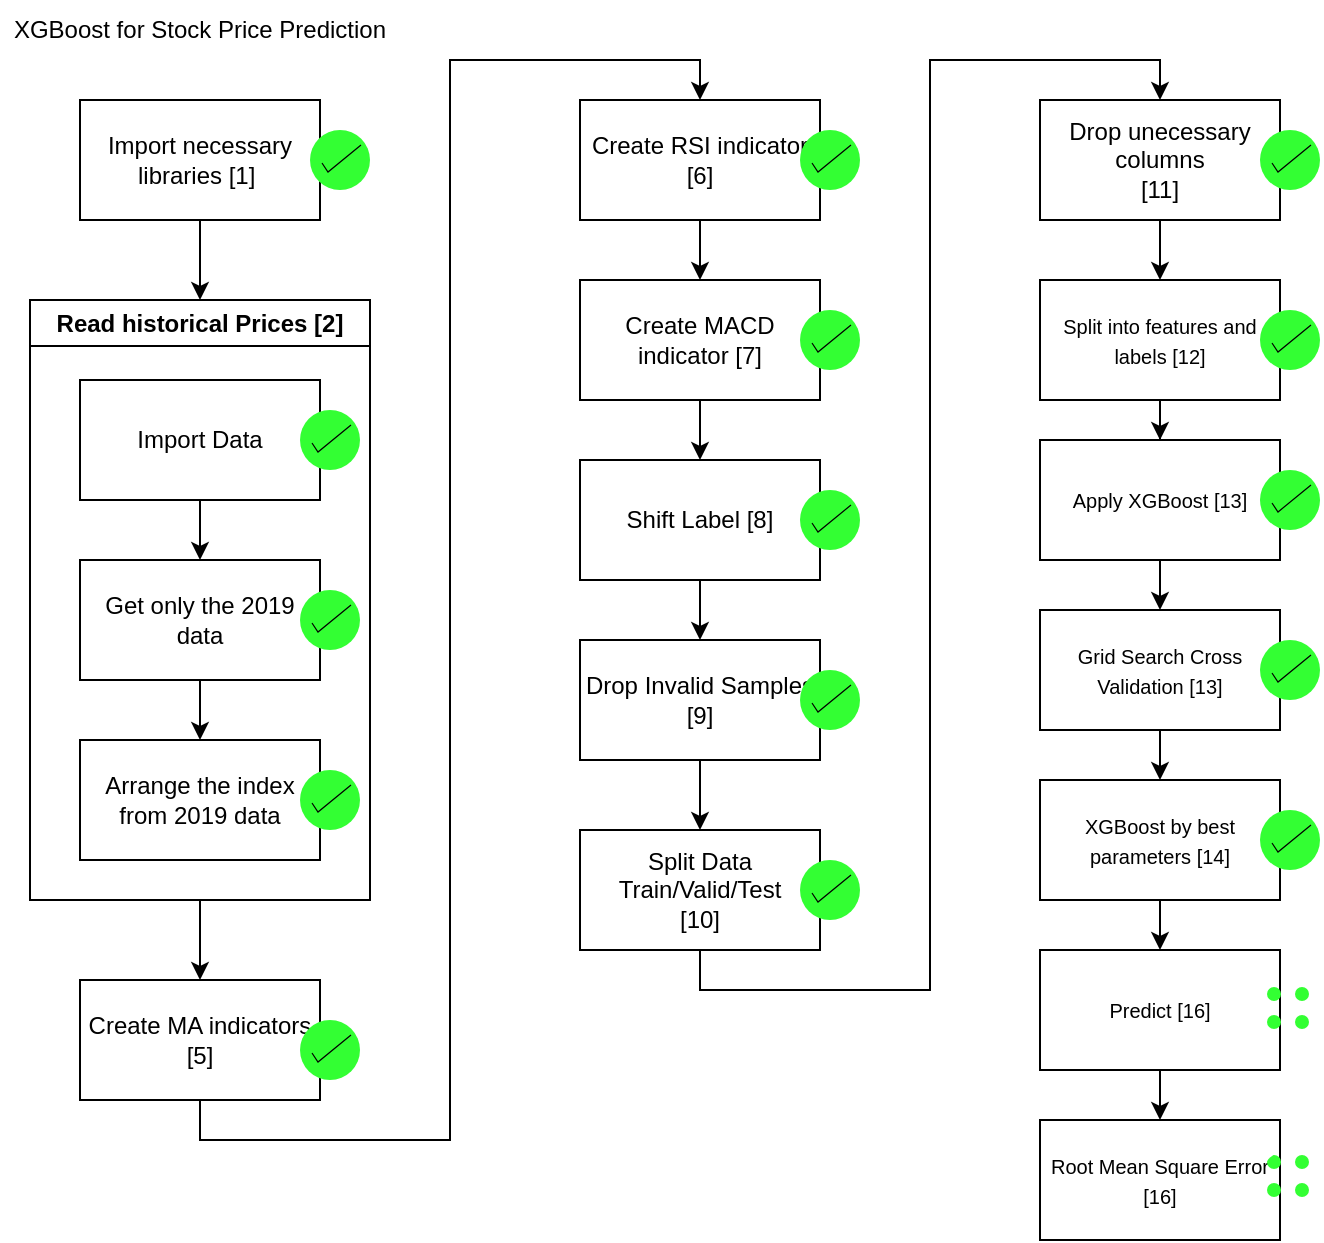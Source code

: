 <mxfile version="20.7.4" type="device" pages="2"><diagram id="gmq6lWl3ugfJKE0xBw8H" name="Full Process"><mxGraphModel dx="497" dy="906" grid="1" gridSize="10" guides="1" tooltips="1" connect="1" arrows="1" fold="1" page="1" pageScale="1" pageWidth="1400" pageHeight="850" math="0" shadow="0"><root><mxCell id="0"/><mxCell id="1" parent="0"/><mxCell id="wt45lhafyj00GfXWhug7-1" value="XGBoost for Stock Price Prediction" style="text;html=1;strokeColor=none;fillColor=none;align=center;verticalAlign=middle;whiteSpace=wrap;rounded=0;" parent="1" vertex="1"><mxGeometry x="10" y="10" width="200" height="30" as="geometry"/></mxCell><mxCell id="wt45lhafyj00GfXWhug7-28" style="edgeStyle=orthogonalEdgeStyle;rounded=0;orthogonalLoop=1;jettySize=auto;html=1;exitX=0.5;exitY=1;exitDx=0;exitDy=0;entryX=0.5;entryY=0;entryDx=0;entryDy=0;entryPerimeter=0;" parent="1" source="wt45lhafyj00GfXWhug7-2" target="wt45lhafyj00GfXWhug7-20" edge="1"><mxGeometry relative="1" as="geometry"/></mxCell><mxCell id="wt45lhafyj00GfXWhug7-2" value="Read historical Prices [2]" style="swimlane;whiteSpace=wrap;html=1;" parent="1" vertex="1"><mxGeometry x="25" y="160" width="170" height="300" as="geometry"/></mxCell><mxCell id="wt45lhafyj00GfXWhug7-3" value="Import Data" style="rounded=0;whiteSpace=wrap;html=1;" parent="wt45lhafyj00GfXWhug7-2" vertex="1"><mxGeometry x="25" y="40" width="120" height="60" as="geometry"/></mxCell><mxCell id="wt45lhafyj00GfXWhug7-4" value="Get only the 2019 data" style="rounded=0;whiteSpace=wrap;html=1;" parent="wt45lhafyj00GfXWhug7-2" vertex="1"><mxGeometry x="25" y="130" width="120" height="60" as="geometry"/></mxCell><mxCell id="wt45lhafyj00GfXWhug7-6" value="Arrange the index from 2019 data" style="rounded=0;whiteSpace=wrap;html=1;" parent="wt45lhafyj00GfXWhug7-2" vertex="1"><mxGeometry x="25" y="220" width="120" height="60" as="geometry"/></mxCell><mxCell id="wt45lhafyj00GfXWhug7-5" value="" style="edgeStyle=orthogonalEdgeStyle;rounded=0;orthogonalLoop=1;jettySize=auto;html=1;" parent="wt45lhafyj00GfXWhug7-2" source="wt45lhafyj00GfXWhug7-3" target="wt45lhafyj00GfXWhug7-4" edge="1"><mxGeometry relative="1" as="geometry"/></mxCell><mxCell id="wt45lhafyj00GfXWhug7-8" value="" style="edgeStyle=orthogonalEdgeStyle;rounded=0;orthogonalLoop=1;jettySize=auto;html=1;" parent="wt45lhafyj00GfXWhug7-2" source="wt45lhafyj00GfXWhug7-4" target="wt45lhafyj00GfXWhug7-6" edge="1"><mxGeometry relative="1" as="geometry"/></mxCell><mxCell id="rxC-zJSUcqknU0AErDC9-2" value="" style="html=1;verticalLabelPosition=bottom;labelBackgroundColor=#ffffff;verticalAlign=top;shadow=0;dashed=0;strokeWidth=2;shape=mxgraph.ios7.misc.select;fillColor=#33FF33;strokeColor=default;sketch=0;fontSize=20;fillStyle=auto;perimeterSpacing=0;" parent="wt45lhafyj00GfXWhug7-2" vertex="1"><mxGeometry x="135" y="55" width="30" height="30" as="geometry"/></mxCell><mxCell id="rxC-zJSUcqknU0AErDC9-3" value="" style="html=1;verticalLabelPosition=bottom;labelBackgroundColor=#ffffff;verticalAlign=top;shadow=0;dashed=0;strokeWidth=2;shape=mxgraph.ios7.misc.select;fillColor=#33FF33;strokeColor=default;sketch=0;fontSize=20;fillStyle=auto;perimeterSpacing=0;" parent="wt45lhafyj00GfXWhug7-2" vertex="1"><mxGeometry x="135" y="145" width="30" height="30" as="geometry"/></mxCell><mxCell id="rxC-zJSUcqknU0AErDC9-4" value="" style="html=1;verticalLabelPosition=bottom;labelBackgroundColor=#ffffff;verticalAlign=top;shadow=0;dashed=0;strokeWidth=2;shape=mxgraph.ios7.misc.select;fillColor=#33FF33;strokeColor=default;sketch=0;fontSize=20;fillStyle=auto;perimeterSpacing=0;" parent="wt45lhafyj00GfXWhug7-2" vertex="1"><mxGeometry x="135" y="235" width="30" height="30" as="geometry"/></mxCell><mxCell id="wt45lhafyj00GfXWhug7-12" style="edgeStyle=orthogonalEdgeStyle;rounded=0;orthogonalLoop=1;jettySize=auto;html=1;entryX=0.5;entryY=0;entryDx=0;entryDy=0;" parent="1" source="wt45lhafyj00GfXWhug7-10" target="wt45lhafyj00GfXWhug7-2" edge="1"><mxGeometry relative="1" as="geometry"/></mxCell><mxCell id="wt45lhafyj00GfXWhug7-10" value="Import necessary libraries [1]&amp;nbsp;" style="rounded=0;whiteSpace=wrap;html=1;points=[[0,0,0,0,0],[0,0.25,0,0,0],[0,0.5,0,0,0],[0,0.75,0,0,0],[0,1,0,0,0],[0.25,0,0,0,0],[0.25,1,0,0,0],[0.5,0,0,0,0],[0.5,1,0,0,0],[0.75,0,0,0,0],[0.75,1,0,0,0],[1,0,0,0,0],[1,0.25,0,0,0],[1,0.5,0,0,0],[1,0.75,0,0,0],[1,1,0,0,0]];" parent="1" vertex="1"><mxGeometry x="50" y="60" width="120" height="60" as="geometry"/></mxCell><mxCell id="4cKd3FUTpiYzx40zGEt3-1" style="edgeStyle=orthogonalEdgeStyle;rounded=0;orthogonalLoop=1;jettySize=auto;html=1;exitX=0.5;exitY=1;exitDx=0;exitDy=0;exitPerimeter=0;entryX=0.5;entryY=0;entryDx=0;entryDy=0;entryPerimeter=0;" parent="1" source="wt45lhafyj00GfXWhug7-20" target="3kpHIttb-nBs4AYDKkX8-1" edge="1"><mxGeometry relative="1" as="geometry"/></mxCell><mxCell id="wt45lhafyj00GfXWhug7-20" value="Create MA indicators [5]" style="rounded=0;whiteSpace=wrap;html=1;points=[[0,0,0,0,0],[0,0.25,0,0,0],[0,0.5,0,0,0],[0,0.75,0,0,0],[0,1,0,0,0],[0.25,0,0,0,0],[0.25,1,0,0,0],[0.5,0,0,0,0],[0.5,1,0,0,0],[0.75,0,0,0,0],[0.75,1,0,0,0],[1,0,0,0,0],[1,0.25,0,0,0],[1,0.5,0,0,0],[1,0.75,0,0,0],[1,1,0,0,0]];" parent="1" vertex="1"><mxGeometry x="50" y="500" width="120" height="60" as="geometry"/></mxCell><mxCell id="4cKd3FUTpiYzx40zGEt3-3" style="edgeStyle=orthogonalEdgeStyle;rounded=0;orthogonalLoop=1;jettySize=auto;html=1;exitX=0.5;exitY=1;exitDx=0;exitDy=0;exitPerimeter=0;entryX=0.5;entryY=0;entryDx=0;entryDy=0;entryPerimeter=0;" parent="1" source="3kpHIttb-nBs4AYDKkX8-1" target="4cKd3FUTpiYzx40zGEt3-2" edge="1"><mxGeometry relative="1" as="geometry"/></mxCell><mxCell id="3kpHIttb-nBs4AYDKkX8-1" value="Create RSI indicator [6]" style="rounded=0;whiteSpace=wrap;html=1;points=[[0,0,0,0,0],[0,0.25,0,0,0],[0,0.5,0,0,0],[0,0.75,0,0,0],[0,1,0,0,0],[0.25,0,0,0,0],[0.25,1,0,0,0],[0.5,0,0,0,0],[0.5,1,0,0,0],[0.75,0,0,0,0],[0.75,1,0,0,0],[1,0,0,0,0],[1,0.25,0,0,0],[1,0.5,0,0,0],[1,0.75,0,0,0],[1,1,0,0,0]];" parent="1" vertex="1"><mxGeometry x="300" y="60" width="120" height="60" as="geometry"/></mxCell><mxCell id="27b4RKKOB-dl3qmHyFSi-2" value="" style="edgeStyle=orthogonalEdgeStyle;rounded=0;orthogonalLoop=1;jettySize=auto;html=1;" parent="1" source="4cKd3FUTpiYzx40zGEt3-2" target="27b4RKKOB-dl3qmHyFSi-1" edge="1"><mxGeometry relative="1" as="geometry"/></mxCell><mxCell id="4cKd3FUTpiYzx40zGEt3-2" value="Create MACD indicator [7]" style="rounded=0;whiteSpace=wrap;html=1;points=[[0,0,0,0,0],[0,0.25,0,0,0],[0,0.5,0,0,0],[0,0.75,0,0,0],[0,1,0,0,0],[0.25,0,0,0,0],[0.25,1,0,0,0],[0.5,0,0,0,0],[0.5,1,0,0,0],[0.75,0,0,0,0],[0.75,1,0,0,0],[1,0,0,0,0],[1,0.25,0,0,0],[1,0.5,0,0,0],[1,0.75,0,0,0],[1,1,0,0,0]];" parent="1" vertex="1"><mxGeometry x="300" y="150" width="120" height="60" as="geometry"/></mxCell><mxCell id="27b4RKKOB-dl3qmHyFSi-4" value="" style="edgeStyle=orthogonalEdgeStyle;rounded=0;orthogonalLoop=1;jettySize=auto;html=1;" parent="1" source="27b4RKKOB-dl3qmHyFSi-1" target="27b4RKKOB-dl3qmHyFSi-3" edge="1"><mxGeometry relative="1" as="geometry"/></mxCell><mxCell id="27b4RKKOB-dl3qmHyFSi-1" value="Shift Label [8]" style="rounded=0;whiteSpace=wrap;html=1;points=[[0,0,0,0,0],[0,0.25,0,0,0],[0,0.5,0,0,0],[0,0.75,0,0,0],[0,1,0,0,0],[0.25,0,0,0,0],[0.25,1,0,0,0],[0.5,0,0,0,0],[0.5,1,0,0,0],[0.75,0,0,0,0],[0.75,1,0,0,0],[1,0,0,0,0],[1,0.25,0,0,0],[1,0.5,0,0,0],[1,0.75,0,0,0],[1,1,0,0,0]];" parent="1" vertex="1"><mxGeometry x="300" y="240" width="120" height="60" as="geometry"/></mxCell><mxCell id="27b4RKKOB-dl3qmHyFSi-6" value="" style="edgeStyle=orthogonalEdgeStyle;rounded=0;orthogonalLoop=1;jettySize=auto;html=1;" parent="1" source="27b4RKKOB-dl3qmHyFSi-3" target="27b4RKKOB-dl3qmHyFSi-5" edge="1"><mxGeometry relative="1" as="geometry"/></mxCell><mxCell id="27b4RKKOB-dl3qmHyFSi-3" value="Drop Invalid Samples [9]" style="rounded=0;whiteSpace=wrap;html=1;points=[[0,0,0,0,0],[0,0.25,0,0,0],[0,0.5,0,0,0],[0,0.75,0,0,0],[0,1,0,0,0],[0.25,0,0,0,0],[0.25,1,0,0,0],[0.5,0,0,0,0],[0.5,1,0,0,0],[0.75,0,0,0,0],[0.75,1,0,0,0],[1,0,0,0,0],[1,0.25,0,0,0],[1,0.5,0,0,0],[1,0.75,0,0,0],[1,1,0,0,0]];" parent="1" vertex="1"><mxGeometry x="300" y="330" width="120" height="60" as="geometry"/></mxCell><mxCell id="HG0Ox6f3zI7jf1jvhAd--2" style="edgeStyle=orthogonalEdgeStyle;rounded=0;orthogonalLoop=1;jettySize=auto;html=1;exitX=0.5;exitY=1;exitDx=0;exitDy=0;exitPerimeter=0;entryX=0.5;entryY=0;entryDx=0;entryDy=0;entryPerimeter=0;" edge="1" parent="1" source="27b4RKKOB-dl3qmHyFSi-5" target="rxC-zJSUcqknU0AErDC9-13"><mxGeometry relative="1" as="geometry"/></mxCell><mxCell id="27b4RKKOB-dl3qmHyFSi-5" value="Split Data&lt;br&gt;Train/Valid/Test&lt;br&gt;[10]" style="rounded=0;whiteSpace=wrap;html=1;points=[[0,0,0,0,0],[0,0.25,0,0,0],[0,0.5,0,0,0],[0,0.75,0,0,0],[0,1,0,0,0],[0.25,0,0,0,0],[0.25,1,0,0,0],[0.5,0,0,0,0],[0.5,1,0,0,0],[0.75,0,0,0,0],[0.75,1,0,0,0],[1,0,0,0,0],[1,0.25,0,0,0],[1,0.5,0,0,0],[1,0.75,0,0,0],[1,1,0,0,0]];" parent="1" vertex="1"><mxGeometry x="300" y="425" width="120" height="60" as="geometry"/></mxCell><mxCell id="rxC-zJSUcqknU0AErDC9-5" value="" style="html=1;verticalLabelPosition=bottom;labelBackgroundColor=#ffffff;verticalAlign=top;shadow=0;dashed=0;strokeWidth=2;shape=mxgraph.ios7.misc.select;fillColor=#33FF33;strokeColor=default;sketch=0;fontSize=20;fillStyle=auto;perimeterSpacing=0;" parent="1" vertex="1"><mxGeometry x="165" y="75" width="30" height="30" as="geometry"/></mxCell><mxCell id="rxC-zJSUcqknU0AErDC9-6" value="" style="html=1;verticalLabelPosition=bottom;labelBackgroundColor=#ffffff;verticalAlign=top;shadow=0;dashed=0;strokeWidth=2;shape=mxgraph.ios7.misc.select;fillColor=#33FF33;strokeColor=default;sketch=0;fontSize=20;fillStyle=auto;perimeterSpacing=0;" parent="1" vertex="1"><mxGeometry x="160" y="520" width="30" height="30" as="geometry"/></mxCell><mxCell id="rxC-zJSUcqknU0AErDC9-7" value="" style="html=1;verticalLabelPosition=bottom;labelBackgroundColor=#ffffff;verticalAlign=top;shadow=0;dashed=0;strokeWidth=2;shape=mxgraph.ios7.misc.select;fillColor=#33FF33;strokeColor=default;sketch=0;fontSize=20;fillStyle=auto;perimeterSpacing=0;" parent="1" vertex="1"><mxGeometry x="410" y="75" width="30" height="30" as="geometry"/></mxCell><mxCell id="rxC-zJSUcqknU0AErDC9-8" value="" style="html=1;verticalLabelPosition=bottom;labelBackgroundColor=#ffffff;verticalAlign=top;shadow=0;dashed=0;strokeWidth=2;shape=mxgraph.ios7.misc.select;fillColor=#33FF33;strokeColor=default;sketch=0;fontSize=20;fillStyle=auto;perimeterSpacing=0;" parent="1" vertex="1"><mxGeometry x="410" y="165" width="30" height="30" as="geometry"/></mxCell><mxCell id="rxC-zJSUcqknU0AErDC9-9" value="" style="html=1;verticalLabelPosition=bottom;labelBackgroundColor=#ffffff;verticalAlign=top;shadow=0;dashed=0;strokeWidth=2;shape=mxgraph.ios7.misc.select;fillColor=#33FF33;strokeColor=default;sketch=0;fontSize=20;fillStyle=auto;perimeterSpacing=0;" parent="1" vertex="1"><mxGeometry x="410" y="255" width="30" height="30" as="geometry"/></mxCell><mxCell id="rxC-zJSUcqknU0AErDC9-10" value="" style="html=1;verticalLabelPosition=bottom;labelBackgroundColor=#ffffff;verticalAlign=top;shadow=0;dashed=0;strokeWidth=2;shape=mxgraph.ios7.misc.select;fillColor=#33FF33;strokeColor=default;sketch=0;fontSize=20;fillStyle=auto;perimeterSpacing=0;" parent="1" vertex="1"><mxGeometry x="410" y="345" width="30" height="30" as="geometry"/></mxCell><mxCell id="rxC-zJSUcqknU0AErDC9-11" value="" style="html=1;verticalLabelPosition=bottom;labelBackgroundColor=#ffffff;verticalAlign=top;shadow=0;dashed=0;strokeWidth=2;shape=mxgraph.ios7.misc.select;fillColor=#33FF33;strokeColor=default;sketch=0;fontSize=20;fillStyle=auto;perimeterSpacing=0;" parent="1" vertex="1"><mxGeometry x="410" y="440" width="30" height="30" as="geometry"/></mxCell><mxCell id="rxC-zJSUcqknU0AErDC9-16" value="" style="edgeStyle=orthogonalEdgeStyle;rounded=0;orthogonalLoop=1;jettySize=auto;html=1;exitX=0.5;exitY=1;exitDx=0;exitDy=0;exitPerimeter=0;" parent="1" source="rxC-zJSUcqknU0AErDC9-13" target="rxC-zJSUcqknU0AErDC9-15" edge="1"><mxGeometry relative="1" as="geometry"/></mxCell><mxCell id="rxC-zJSUcqknU0AErDC9-13" value="Drop unecessary columns&lt;br&gt;[11]" style="rounded=0;whiteSpace=wrap;html=1;points=[[0,0,0,0,0],[0,0.25,0,0,0],[0,0.5,0,0,0],[0,0.75,0,0,0],[0,1,0,0,0],[0.25,0,0,0,0],[0.25,1,0,0,0],[0.5,0,0,0,0],[0.5,1,0,0,0],[0.75,0,0,0,0],[0.75,1,0,0,0],[1,0,0,0,0],[1,0.25,0,0,0],[1,0.5,0,0,0],[1,0.75,0,0,0],[1,1,0,0,0]];" parent="1" vertex="1"><mxGeometry x="530" y="60" width="120" height="60" as="geometry"/></mxCell><mxCell id="rxC-zJSUcqknU0AErDC9-18" value="" style="edgeStyle=orthogonalEdgeStyle;rounded=0;orthogonalLoop=1;jettySize=auto;html=1;fontSize=10;" parent="1" source="rxC-zJSUcqknU0AErDC9-15" target="rxC-zJSUcqknU0AErDC9-17" edge="1"><mxGeometry relative="1" as="geometry"/></mxCell><mxCell id="rxC-zJSUcqknU0AErDC9-15" value="&lt;font style=&quot;font-size: 10px;&quot;&gt;Split into features and labels [12]&lt;/font&gt;" style="rounded=0;whiteSpace=wrap;html=1;points=[[0,0,0,0,0],[0,0.25,0,0,0],[0,0.5,0,0,0],[0,0.75,0,0,0],[0,1,0,0,0],[0.25,0,0,0,0],[0.25,1,0,0,0],[0.5,0,0,0,0],[0.5,1,0,0,0],[0.75,0,0,0,0],[0.75,1,0,0,0],[1,0,0,0,0],[1,0.25,0,0,0],[1,0.5,0,0,0],[1,0.75,0,0,0],[1,1,0,0,0]];" parent="1" vertex="1"><mxGeometry x="530" y="150" width="120" height="60" as="geometry"/></mxCell><mxCell id="rxC-zJSUcqknU0AErDC9-20" value="" style="edgeStyle=orthogonalEdgeStyle;rounded=0;orthogonalLoop=1;jettySize=auto;html=1;fontSize=10;" parent="1" source="rxC-zJSUcqknU0AErDC9-17" target="rxC-zJSUcqknU0AErDC9-19" edge="1"><mxGeometry relative="1" as="geometry"/></mxCell><mxCell id="rxC-zJSUcqknU0AErDC9-17" value="&lt;font style=&quot;font-size: 10px;&quot;&gt;Apply XGBoost [13]&lt;/font&gt;" style="rounded=0;whiteSpace=wrap;html=1;points=[[0,0,0,0,0],[0,0.25,0,0,0],[0,0.5,0,0,0],[0,0.75,0,0,0],[0,1,0,0,0],[0.25,0,0,0,0],[0.25,1,0,0,0],[0.5,0,0,0,0],[0.5,1,0,0,0],[0.75,0,0,0,0],[0.75,1,0,0,0],[1,0,0,0,0],[1,0.25,0,0,0],[1,0.5,0,0,0],[1,0.75,0,0,0],[1,1,0,0,0]];" parent="1" vertex="1"><mxGeometry x="530" y="230" width="120" height="60" as="geometry"/></mxCell><mxCell id="rxC-zJSUcqknU0AErDC9-22" value="" style="edgeStyle=orthogonalEdgeStyle;rounded=0;orthogonalLoop=1;jettySize=auto;html=1;fontSize=10;" parent="1" source="rxC-zJSUcqknU0AErDC9-19" target="rxC-zJSUcqknU0AErDC9-21" edge="1"><mxGeometry relative="1" as="geometry"/></mxCell><mxCell id="rxC-zJSUcqknU0AErDC9-19" value="&lt;font style=&quot;font-size: 10px;&quot;&gt;Grid Search Cross Validation [13]&lt;/font&gt;" style="rounded=0;whiteSpace=wrap;html=1;points=[[0,0,0,0,0],[0,0.25,0,0,0],[0,0.5,0,0,0],[0,0.75,0,0,0],[0,1,0,0,0],[0.25,0,0,0,0],[0.25,1,0,0,0],[0.5,0,0,0,0],[0.5,1,0,0,0],[0.75,0,0,0,0],[0.75,1,0,0,0],[1,0,0,0,0],[1,0.25,0,0,0],[1,0.5,0,0,0],[1,0.75,0,0,0],[1,1,0,0,0]];" parent="1" vertex="1"><mxGeometry x="530" y="315" width="120" height="60" as="geometry"/></mxCell><mxCell id="rxC-zJSUcqknU0AErDC9-24" value="" style="edgeStyle=orthogonalEdgeStyle;rounded=0;orthogonalLoop=1;jettySize=auto;html=1;fontSize=10;" parent="1" source="rxC-zJSUcqknU0AErDC9-21" target="rxC-zJSUcqknU0AErDC9-23" edge="1"><mxGeometry relative="1" as="geometry"/></mxCell><mxCell id="rxC-zJSUcqknU0AErDC9-21" value="&lt;font style=&quot;font-size: 10px;&quot;&gt;XGBoost by best parameters [14]&lt;/font&gt;" style="rounded=0;whiteSpace=wrap;html=1;points=[[0,0,0,0,0],[0,0.25,0,0,0],[0,0.5,0,0,0],[0,0.75,0,0,0],[0,1,0,0,0],[0.25,0,0,0,0],[0.25,1,0,0,0],[0.5,0,0,0,0],[0.5,1,0,0,0],[0.75,0,0,0,0],[0.75,1,0,0,0],[1,0,0,0,0],[1,0.25,0,0,0],[1,0.5,0,0,0],[1,0.75,0,0,0],[1,1,0,0,0]];" parent="1" vertex="1"><mxGeometry x="530" y="400" width="120" height="60" as="geometry"/></mxCell><mxCell id="VNGrkxyGaqmNoQx_S0s0-2" value="" style="edgeStyle=orthogonalEdgeStyle;rounded=0;orthogonalLoop=1;jettySize=auto;html=1;fontSize=10;" parent="1" source="rxC-zJSUcqknU0AErDC9-23" target="VNGrkxyGaqmNoQx_S0s0-1" edge="1"><mxGeometry relative="1" as="geometry"/></mxCell><mxCell id="rxC-zJSUcqknU0AErDC9-23" value="&lt;font style=&quot;font-size: 10px;&quot;&gt;Predict [16]&lt;/font&gt;" style="rounded=0;whiteSpace=wrap;html=1;points=[[0,0,0,0,0],[0,0.25,0,0,0],[0,0.5,0,0,0],[0,0.75,0,0,0],[0,1,0,0,0],[0.25,0,0,0,0],[0.25,1,0,0,0],[0.5,0,0,0,0],[0.5,1,0,0,0],[0.75,0,0,0,0],[0.75,1,0,0,0],[1,0,0,0,0],[1,0.25,0,0,0],[1,0.5,0,0,0],[1,0.75,0,0,0],[1,1,0,0,0]];" parent="1" vertex="1"><mxGeometry x="530" y="485" width="120" height="60" as="geometry"/></mxCell><mxCell id="VNGrkxyGaqmNoQx_S0s0-1" value="&lt;font style=&quot;font-size: 10px;&quot;&gt;Root Mean Square Error [16]&lt;/font&gt;" style="rounded=0;whiteSpace=wrap;html=1;points=[[0,0,0,0,0],[0,0.25,0,0,0],[0,0.5,0,0,0],[0,0.75,0,0,0],[0,1,0,0,0],[0.25,0,0,0,0],[0.25,1,0,0,0],[0.5,0,0,0,0],[0.5,1,0,0,0],[0.75,0,0,0,0],[0.75,1,0,0,0],[1,0,0,0,0],[1,0.25,0,0,0],[1,0.5,0,0,0],[1,0.75,0,0,0],[1,1,0,0,0]];" parent="1" vertex="1"><mxGeometry x="530" y="570" width="120" height="60" as="geometry"/></mxCell><mxCell id="VNGrkxyGaqmNoQx_S0s0-3" value="" style="html=1;verticalLabelPosition=bottom;labelBackgroundColor=#ffffff;verticalAlign=top;shadow=0;dashed=0;strokeWidth=2;shape=mxgraph.ios7.misc.select;fillColor=#33FF33;strokeColor=default;sketch=0;fontSize=20;fillStyle=auto;perimeterSpacing=0;" parent="1" vertex="1"><mxGeometry x="640" y="75" width="30" height="30" as="geometry"/></mxCell><mxCell id="VNGrkxyGaqmNoQx_S0s0-4" value="" style="html=1;verticalLabelPosition=bottom;labelBackgroundColor=#ffffff;verticalAlign=top;shadow=0;dashed=0;strokeWidth=2;shape=mxgraph.ios7.misc.select;fillColor=#33FF33;strokeColor=default;sketch=0;fontSize=20;fillStyle=auto;perimeterSpacing=0;" parent="1" vertex="1"><mxGeometry x="640" y="165" width="30" height="30" as="geometry"/></mxCell><mxCell id="VNGrkxyGaqmNoQx_S0s0-5" value="" style="html=1;verticalLabelPosition=bottom;labelBackgroundColor=#ffffff;verticalAlign=top;shadow=0;dashed=0;strokeWidth=2;shape=mxgraph.ios7.misc.select;fillColor=#33FF33;strokeColor=default;sketch=0;fontSize=20;fillStyle=auto;perimeterSpacing=0;" parent="1" vertex="1"><mxGeometry x="640" y="245" width="30" height="30" as="geometry"/></mxCell><mxCell id="VNGrkxyGaqmNoQx_S0s0-6" value="" style="html=1;verticalLabelPosition=bottom;labelBackgroundColor=#ffffff;verticalAlign=top;shadow=0;dashed=0;strokeWidth=2;shape=mxgraph.ios7.misc.select;fillColor=#33FF33;strokeColor=default;sketch=0;fontSize=20;fillStyle=auto;perimeterSpacing=0;" parent="1" vertex="1"><mxGeometry x="640" y="330" width="30" height="30" as="geometry"/></mxCell><mxCell id="VNGrkxyGaqmNoQx_S0s0-7" value="" style="html=1;verticalLabelPosition=bottom;labelBackgroundColor=#ffffff;verticalAlign=top;shadow=0;dashed=0;strokeWidth=2;shape=mxgraph.ios7.misc.select;fillColor=#33FF33;strokeColor=default;sketch=0;fontSize=20;fillStyle=auto;perimeterSpacing=0;" parent="1" vertex="1"><mxGeometry x="640" y="415" width="30" height="30" as="geometry"/></mxCell><mxCell id="VNGrkxyGaqmNoQx_S0s0-8" value="" style="html=1;verticalLabelPosition=bottom;labelBackgroundColor=#ffffff;verticalAlign=top;shadow=0;dashed=0;strokeWidth=2;shape=mxgraph.ios7.misc.select;fillColor=#33FF33;strokeColor=none;sketch=0;fontSize=20;fillStyle=dots;perimeterSpacing=0;" parent="1" vertex="1"><mxGeometry x="640" y="500" width="30" height="30" as="geometry"/></mxCell><mxCell id="VNGrkxyGaqmNoQx_S0s0-9" value="" style="html=1;verticalLabelPosition=bottom;labelBackgroundColor=#ffffff;verticalAlign=top;shadow=0;dashed=0;strokeWidth=2;shape=mxgraph.ios7.misc.select;fillColor=#33FF33;strokeColor=none;sketch=0;fontSize=20;fillStyle=dots;perimeterSpacing=0;" parent="1" vertex="1"><mxGeometry x="640" y="585" width="30" height="30" as="geometry"/></mxCell></root></mxGraphModel></diagram><diagram id="7mNhrT0Zp7im51MQU-14" name="Data Visualizations"><mxGraphModel dx="869" dy="566" grid="1" gridSize="10" guides="1" tooltips="1" connect="1" arrows="1" fold="1" page="1" pageScale="1" pageWidth="1400" pageHeight="850" math="0" shadow="0"><root><mxCell id="0"/><mxCell id="1" parent="0"/><mxCell id="hSn05ziKlifQ6DqeDQz6-1" value="Data Visualization" style="swimlane;whiteSpace=wrap;html=1;" vertex="1" parent="1"><mxGeometry x="30" y="50" width="170" height="620" as="geometry"/></mxCell><mxCell id="hSn05ziKlifQ6DqeDQz6-2" value="OHLC Chart [3]" style="rounded=0;whiteSpace=wrap;html=1;" vertex="1" parent="hSn05ziKlifQ6DqeDQz6-1"><mxGeometry x="25" y="40" width="120" height="60" as="geometry"/></mxCell><mxCell id="hSn05ziKlifQ6DqeDQz6-3" value="Scatter Plot [3]" style="rounded=0;whiteSpace=wrap;html=1;" vertex="1" parent="hSn05ziKlifQ6DqeDQz6-1"><mxGeometry x="25" y="130" width="120" height="60" as="geometry"/></mxCell><mxCell id="rjzY0L3cI6VGJhR6wheF-3" value="" style="edgeStyle=orthogonalEdgeStyle;rounded=0;orthogonalLoop=1;jettySize=auto;html=1;fontSize=10;" edge="1" parent="hSn05ziKlifQ6DqeDQz6-1" source="hSn05ziKlifQ6DqeDQz6-4" target="hSn05ziKlifQ6DqeDQz6-7"><mxGeometry relative="1" as="geometry"/></mxCell><mxCell id="hSn05ziKlifQ6DqeDQz6-4" value="Decomposition [4]" style="rounded=0;whiteSpace=wrap;html=1;" vertex="1" parent="hSn05ziKlifQ6DqeDQz6-1"><mxGeometry x="25" y="220" width="120" height="60" as="geometry"/></mxCell><mxCell id="hSn05ziKlifQ6DqeDQz6-5" value="" style="edgeStyle=orthogonalEdgeStyle;rounded=0;orthogonalLoop=1;jettySize=auto;html=1;" edge="1" parent="hSn05ziKlifQ6DqeDQz6-1" source="hSn05ziKlifQ6DqeDQz6-2" target="hSn05ziKlifQ6DqeDQz6-3"><mxGeometry relative="1" as="geometry"/></mxCell><mxCell id="hSn05ziKlifQ6DqeDQz6-6" value="" style="edgeStyle=orthogonalEdgeStyle;rounded=0;orthogonalLoop=1;jettySize=auto;html=1;" edge="1" parent="hSn05ziKlifQ6DqeDQz6-1" source="hSn05ziKlifQ6DqeDQz6-3" target="hSn05ziKlifQ6DqeDQz6-4"><mxGeometry relative="1" as="geometry"/></mxCell><mxCell id="rjzY0L3cI6VGJhR6wheF-4" value="" style="edgeStyle=orthogonalEdgeStyle;rounded=0;orthogonalLoop=1;jettySize=auto;html=1;fontSize=10;" edge="1" parent="hSn05ziKlifQ6DqeDQz6-1" source="hSn05ziKlifQ6DqeDQz6-7" target="7Mf0Aok-1zlnqoX_Dtcx-1"><mxGeometry relative="1" as="geometry"/></mxCell><mxCell id="hSn05ziKlifQ6DqeDQz6-7" value="Scatterplot MA indicators [5]" style="rounded=0;whiteSpace=wrap;html=1;" vertex="1" parent="hSn05ziKlifQ6DqeDQz6-1"><mxGeometry x="25" y="310" width="120" height="60" as="geometry"/></mxCell><mxCell id="rjzY0L3cI6VGJhR6wheF-5" value="" style="edgeStyle=orthogonalEdgeStyle;rounded=0;orthogonalLoop=1;jettySize=auto;html=1;fontSize=10;" edge="1" parent="hSn05ziKlifQ6DqeDQz6-1" source="7Mf0Aok-1zlnqoX_Dtcx-1" target="bFarrtZeo1s8Exu098al-1"><mxGeometry relative="1" as="geometry"/></mxCell><mxCell id="7Mf0Aok-1zlnqoX_Dtcx-1" value="Scatterplot RSI indicator [6]" style="rounded=0;whiteSpace=wrap;html=1;" vertex="1" parent="hSn05ziKlifQ6DqeDQz6-1"><mxGeometry x="25" y="400" width="120" height="60" as="geometry"/></mxCell><mxCell id="bFarrtZeo1s8Exu098al-1" value="Plot MACD indicator [7]" style="rounded=0;whiteSpace=wrap;html=1;" vertex="1" parent="hSn05ziKlifQ6DqeDQz6-1"><mxGeometry x="25" y="490" width="120" height="60" as="geometry"/></mxCell><mxCell id="sRHwQ69WTqwmBcj8EHRT-1" value="" style="rhombus;whiteSpace=wrap;html=1;" vertex="1" parent="hSn05ziKlifQ6DqeDQz6-1"><mxGeometry x="45" y="580" width="80" height="80" as="geometry"/></mxCell><mxCell id="sRHwQ69WTqwmBcj8EHRT-2" value="" style="swimlane;whiteSpace=wrap;html=1;startSize=0;" vertex="1" parent="1"><mxGeometry x="260" y="50" width="170" height="390" as="geometry"/></mxCell><mxCell id="sRHwQ69WTqwmBcj8EHRT-3" value="Plot Train/Valid/Test [10]" style="rounded=0;whiteSpace=wrap;html=1;" vertex="1" parent="sRHwQ69WTqwmBcj8EHRT-2"><mxGeometry x="25" y="40" width="120" height="60" as="geometry"/></mxCell><mxCell id="sRHwQ69WTqwmBcj8EHRT-4" value="Plot Feature Importance [15]" style="rounded=0;whiteSpace=wrap;html=1;" vertex="1" parent="sRHwQ69WTqwmBcj8EHRT-2"><mxGeometry x="25" y="130" width="120" height="60" as="geometry"/></mxCell><mxCell id="rjzY0L3cI6VGJhR6wheF-6" value="" style="edgeStyle=orthogonalEdgeStyle;rounded=0;orthogonalLoop=1;jettySize=auto;html=1;fontSize=10;" edge="1" parent="sRHwQ69WTqwmBcj8EHRT-2" source="sRHwQ69WTqwmBcj8EHRT-5" target="sRHwQ69WTqwmBcj8EHRT-8"><mxGeometry relative="1" as="geometry"/></mxCell><mxCell id="sRHwQ69WTqwmBcj8EHRT-5" value="Plot Predicted Values [15]" style="rounded=0;whiteSpace=wrap;html=1;" vertex="1" parent="sRHwQ69WTqwmBcj8EHRT-2"><mxGeometry x="25" y="220" width="120" height="60" as="geometry"/></mxCell><mxCell id="sRHwQ69WTqwmBcj8EHRT-6" value="" style="edgeStyle=orthogonalEdgeStyle;rounded=0;orthogonalLoop=1;jettySize=auto;html=1;" edge="1" parent="sRHwQ69WTqwmBcj8EHRT-2" source="sRHwQ69WTqwmBcj8EHRT-3" target="sRHwQ69WTqwmBcj8EHRT-4"><mxGeometry relative="1" as="geometry"/></mxCell><mxCell id="sRHwQ69WTqwmBcj8EHRT-7" value="" style="edgeStyle=orthogonalEdgeStyle;rounded=0;orthogonalLoop=1;jettySize=auto;html=1;" edge="1" parent="sRHwQ69WTqwmBcj8EHRT-2" source="sRHwQ69WTqwmBcj8EHRT-4" target="sRHwQ69WTqwmBcj8EHRT-5"><mxGeometry relative="1" as="geometry"/></mxCell><mxCell id="sRHwQ69WTqwmBcj8EHRT-8" value="Zoom In Predicted Values [15]" style="rounded=0;whiteSpace=wrap;html=1;" vertex="1" parent="sRHwQ69WTqwmBcj8EHRT-2"><mxGeometry x="25" y="310" width="120" height="60" as="geometry"/></mxCell><mxCell id="sRHwQ69WTqwmBcj8EHRT-12" value="" style="rhombus;whiteSpace=wrap;html=1;" vertex="1" parent="1"><mxGeometry x="316.25" y="20" width="57.5" height="60" as="geometry"/></mxCell></root></mxGraphModel></diagram></mxfile>